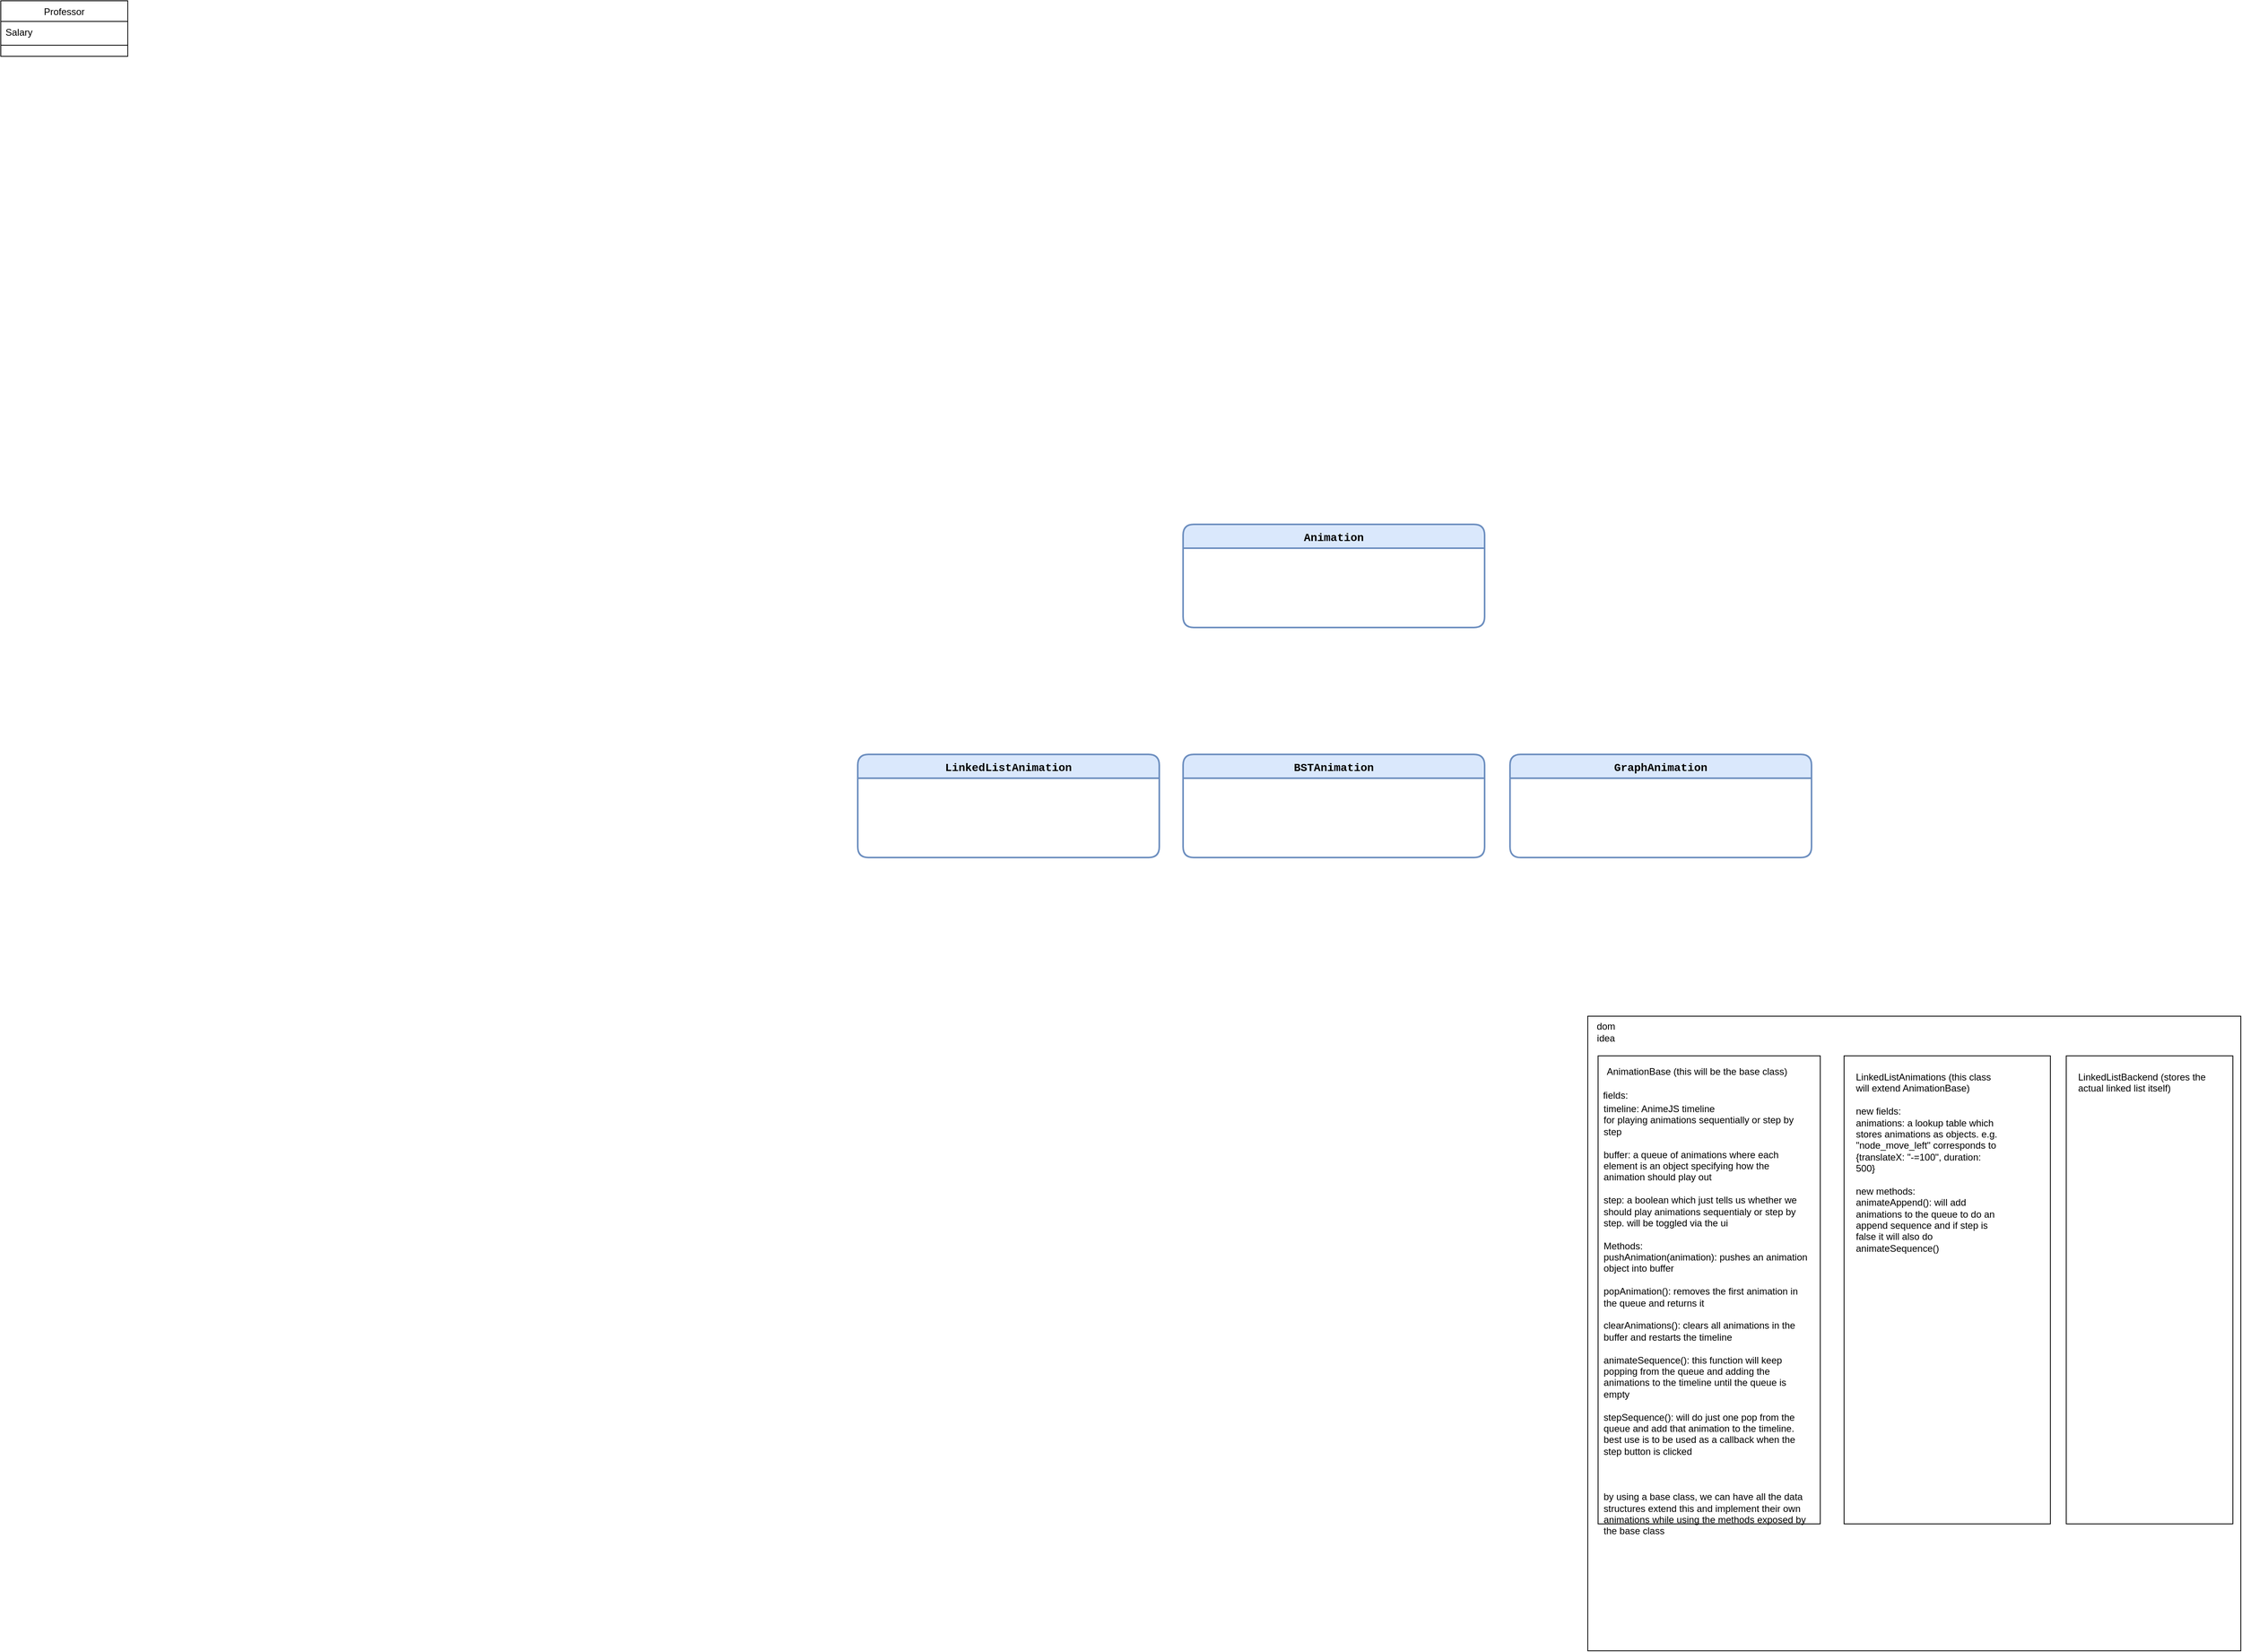 <mxfile version="14.8.4" type="github">
  <diagram id="C5RBs43oDa-KdzZeNtuy" name="Page-1">
    <mxGraphModel dx="3249" dy="2183" grid="1" gridSize="10" guides="1" tooltips="1" connect="1" arrows="1" fold="1" page="1" pageScale="1" pageWidth="827" pageHeight="1169" math="0" shadow="0">
      <root>
        <mxCell id="WIyWlLk6GJQsqaUBKTNV-0" />
        <mxCell id="WIyWlLk6GJQsqaUBKTNV-1" parent="WIyWlLk6GJQsqaUBKTNV-0" />
        <mxCell id="zkfFHV4jXpPFQw0GAbJ--13" value="Professor" style="swimlane;fontStyle=0;align=center;verticalAlign=top;childLayout=stackLayout;horizontal=1;startSize=26;horizontalStack=0;resizeParent=1;resizeLast=0;collapsible=1;marginBottom=0;rounded=0;shadow=0;strokeWidth=1;" parent="WIyWlLk6GJQsqaUBKTNV-1" vertex="1">
          <mxGeometry x="-1350" y="-1070" width="160" height="70" as="geometry">
            <mxRectangle x="340" y="380" width="170" height="26" as="alternateBounds" />
          </mxGeometry>
        </mxCell>
        <mxCell id="zkfFHV4jXpPFQw0GAbJ--14" value="Salary" style="text;align=left;verticalAlign=top;spacingLeft=4;spacingRight=4;overflow=hidden;rotatable=0;points=[[0,0.5],[1,0.5]];portConstraint=eastwest;" parent="zkfFHV4jXpPFQw0GAbJ--13" vertex="1">
          <mxGeometry y="26" width="160" height="26" as="geometry" />
        </mxCell>
        <mxCell id="zkfFHV4jXpPFQw0GAbJ--15" value="" style="line;html=1;strokeWidth=1;align=left;verticalAlign=middle;spacingTop=-1;spacingLeft=3;spacingRight=3;rotatable=0;labelPosition=right;points=[];portConstraint=eastwest;" parent="zkfFHV4jXpPFQw0GAbJ--13" vertex="1">
          <mxGeometry y="52" width="160" height="8" as="geometry" />
        </mxCell>
        <mxCell id="qbwc5lkEtiOVMPzcXpRS-0" value="" style="rounded=0;whiteSpace=wrap;html=1;" vertex="1" parent="WIyWlLk6GJQsqaUBKTNV-1">
          <mxGeometry x="650" y="210" width="823" height="800" as="geometry" />
        </mxCell>
        <mxCell id="qbwc5lkEtiOVMPzcXpRS-1" value="dom idea" style="text;html=1;strokeColor=none;fillColor=none;align=center;verticalAlign=middle;whiteSpace=wrap;rounded=0;" vertex="1" parent="WIyWlLk6GJQsqaUBKTNV-1">
          <mxGeometry x="653" y="220" width="40" height="20" as="geometry" />
        </mxCell>
        <mxCell id="qbwc5lkEtiOVMPzcXpRS-2" value="" style="rounded=0;whiteSpace=wrap;html=1;" vertex="1" parent="WIyWlLk6GJQsqaUBKTNV-1">
          <mxGeometry x="663" y="260" width="280" height="590" as="geometry" />
        </mxCell>
        <mxCell id="qbwc5lkEtiOVMPzcXpRS-3" value="" style="rounded=0;whiteSpace=wrap;html=1;" vertex="1" parent="WIyWlLk6GJQsqaUBKTNV-1">
          <mxGeometry x="973" y="260" width="260" height="590" as="geometry" />
        </mxCell>
        <mxCell id="qbwc5lkEtiOVMPzcXpRS-4" value="" style="rounded=0;whiteSpace=wrap;html=1;" vertex="1" parent="WIyWlLk6GJQsqaUBKTNV-1">
          <mxGeometry x="1253" y="260" width="210" height="590" as="geometry" />
        </mxCell>
        <mxCell id="qbwc5lkEtiOVMPzcXpRS-5" value="AnimationBase (this will be the base class)&lt;br&gt;" style="text;html=1;strokeColor=none;fillColor=none;align=left;verticalAlign=middle;whiteSpace=wrap;rounded=0;" vertex="1" parent="WIyWlLk6GJQsqaUBKTNV-1">
          <mxGeometry x="672" y="270" width="260" height="20" as="geometry" />
        </mxCell>
        <mxCell id="qbwc5lkEtiOVMPzcXpRS-6" value="fields:" style="text;html=1;strokeColor=none;fillColor=none;align=center;verticalAlign=middle;whiteSpace=wrap;rounded=0;" vertex="1" parent="WIyWlLk6GJQsqaUBKTNV-1">
          <mxGeometry x="665" y="300" width="40" height="20" as="geometry" />
        </mxCell>
        <mxCell id="qbwc5lkEtiOVMPzcXpRS-7" value="timeline: AnimeJS timeline&lt;br&gt;for playing animations sequentially or step by step&lt;br&gt;&lt;br&gt;buffer: a queue of animations where each element is an object specifying how the animation should play out&lt;br&gt;&lt;br&gt;step: a boolean which just tells us whether we should play animations sequentialy or step by step. will be toggled via the ui&lt;br&gt;&lt;br&gt;Methods:&lt;br&gt;pushAnimation(animation): pushes an animation object into buffer&lt;br&gt;&lt;br&gt;popAnimation(): removes the first animation in the queue and returns it&lt;br&gt;&lt;br&gt;clearAnimations(): clears all animations in the buffer and restarts the timeline&lt;br&gt;&lt;br&gt;animateSequence(): this function will keep popping from the queue and adding the animations to the timeline until the queue is empty&lt;br&gt;&lt;br&gt;stepSequence(): will do just one pop from the queue and add that animation to the timeline. best use is to be used as a callback when the step button is clicked&lt;br&gt;&lt;br&gt;&lt;br&gt;&lt;br&gt;by using a base class, we can have all the data structures extend this and implement their own animations while using the methods exposed by the base class" style="text;html=1;strokeColor=none;fillColor=none;spacing=5;spacingTop=-20;whiteSpace=wrap;overflow=hidden;rounded=0;" vertex="1" parent="WIyWlLk6GJQsqaUBKTNV-1">
          <mxGeometry x="665" y="330" width="268" height="610" as="geometry" />
        </mxCell>
        <mxCell id="qbwc5lkEtiOVMPzcXpRS-8" value="LinkedListAnimations (this class will extend AnimationBase)&lt;br&gt;&lt;br&gt;new fields:&lt;br&gt;animations: a lookup table which stores animations as objects. e.g. &quot;node_move_left&quot; corresponds to {translateX: &quot;-=100&quot;, duration: 500}&lt;br&gt;&lt;br&gt;new methods:&lt;br&gt;animateAppend(): will add animations to the queue to do an append sequence and if step is false it will also do animateSequence()" style="text;html=1;strokeColor=none;fillColor=none;spacing=5;spacingTop=-20;whiteSpace=wrap;overflow=hidden;rounded=0;" vertex="1" parent="WIyWlLk6GJQsqaUBKTNV-1">
          <mxGeometry x="983" y="290" width="190" height="530" as="geometry" />
        </mxCell>
        <mxCell id="qbwc5lkEtiOVMPzcXpRS-9" value="LinkedListBackend (stores the actual linked list itself)" style="text;html=1;strokeColor=none;fillColor=none;spacing=5;spacingTop=-20;whiteSpace=wrap;overflow=hidden;rounded=0;" vertex="1" parent="WIyWlLk6GJQsqaUBKTNV-1">
          <mxGeometry x="1263" y="290" width="190" height="120" as="geometry" />
        </mxCell>
        <mxCell id="qbwc5lkEtiOVMPzcXpRS-24" value="Animation" style="swimlane;childLayout=stackLayout;horizontal=1;startSize=30;horizontalStack=0;rounded=1;fontSize=14;fontStyle=1;strokeWidth=2;resizeParent=0;resizeLast=1;shadow=0;dashed=0;align=center;fontFamily=Courier New;fillColor=#dae8fc;strokeColor=#6c8ebf;" vertex="1" parent="WIyWlLk6GJQsqaUBKTNV-1">
          <mxGeometry x="140" y="-410" width="380" height="130" as="geometry" />
        </mxCell>
        <mxCell id="qbwc5lkEtiOVMPzcXpRS-26" value="LinkedListAnimation" style="swimlane;childLayout=stackLayout;horizontal=1;startSize=30;horizontalStack=0;rounded=1;fontSize=14;fontStyle=1;strokeWidth=2;resizeParent=0;resizeLast=1;shadow=0;dashed=0;align=center;fontFamily=Courier New;fillColor=#dae8fc;strokeColor=#6c8ebf;" vertex="1" parent="WIyWlLk6GJQsqaUBKTNV-1">
          <mxGeometry x="-270" y="-120" width="380" height="130" as="geometry" />
        </mxCell>
        <mxCell id="qbwc5lkEtiOVMPzcXpRS-27" value="BSTAnimation" style="swimlane;childLayout=stackLayout;horizontal=1;startSize=30;horizontalStack=0;rounded=1;fontSize=14;fontStyle=1;strokeWidth=2;resizeParent=0;resizeLast=1;shadow=0;dashed=0;align=center;fontFamily=Courier New;fillColor=#dae8fc;strokeColor=#6c8ebf;" vertex="1" parent="WIyWlLk6GJQsqaUBKTNV-1">
          <mxGeometry x="140" y="-120" width="380" height="130" as="geometry" />
        </mxCell>
        <mxCell id="qbwc5lkEtiOVMPzcXpRS-28" value="GraphAnimation" style="swimlane;childLayout=stackLayout;horizontal=1;startSize=30;horizontalStack=0;rounded=1;fontSize=14;fontStyle=1;strokeWidth=2;resizeParent=0;resizeLast=1;shadow=0;dashed=0;align=center;fontFamily=Courier New;fillColor=#dae8fc;strokeColor=#6c8ebf;" vertex="1" parent="WIyWlLk6GJQsqaUBKTNV-1">
          <mxGeometry x="552" y="-120" width="380" height="130" as="geometry" />
        </mxCell>
      </root>
    </mxGraphModel>
  </diagram>
</mxfile>
